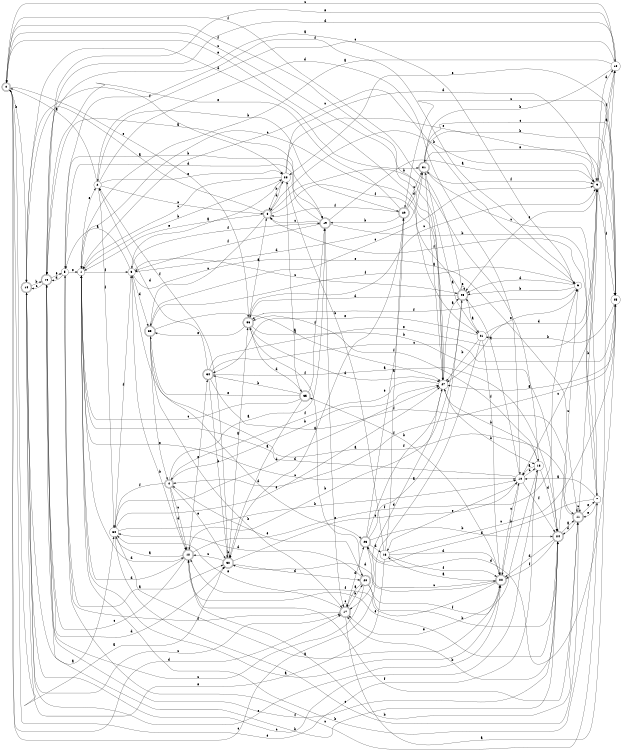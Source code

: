 digraph n30_1 {
__start0 [label="" shape="none"];

rankdir=LR;
size="8,5";

s0 [style="rounded,filled", color="black", fillcolor="white" shape="doublecircle", label="0"];
s1 [style="filled", color="black", fillcolor="white" shape="circle", label="1"];
s2 [style="filled", color="black", fillcolor="white" shape="circle", label="2"];
s3 [style="filled", color="black", fillcolor="white" shape="circle", label="3"];
s4 [style="rounded,filled", color="black", fillcolor="white" shape="doublecircle", label="4"];
s5 [style="filled", color="black", fillcolor="white" shape="circle", label="5"];
s6 [style="filled", color="black", fillcolor="white" shape="circle", label="6"];
s7 [style="filled", color="black", fillcolor="white" shape="circle", label="7"];
s8 [style="rounded,filled", color="black", fillcolor="white" shape="doublecircle", label="8"];
s9 [style="rounded,filled", color="black", fillcolor="white" shape="doublecircle", label="9"];
s10 [style="filled", color="black", fillcolor="white" shape="circle", label="10"];
s11 [style="rounded,filled", color="black", fillcolor="white" shape="doublecircle", label="11"];
s12 [style="rounded,filled", color="black", fillcolor="white" shape="doublecircle", label="12"];
s13 [style="filled", color="black", fillcolor="white" shape="circle", label="13"];
s14 [style="rounded,filled", color="black", fillcolor="white" shape="doublecircle", label="14"];
s15 [style="rounded,filled", color="black", fillcolor="white" shape="doublecircle", label="15"];
s16 [style="filled", color="black", fillcolor="white" shape="circle", label="16"];
s17 [style="rounded,filled", color="black", fillcolor="white" shape="doublecircle", label="17"];
s18 [style="filled", color="black", fillcolor="white" shape="circle", label="18"];
s19 [style="rounded,filled", color="black", fillcolor="white" shape="doublecircle", label="19"];
s20 [style="rounded,filled", color="black", fillcolor="white" shape="doublecircle", label="20"];
s21 [style="filled", color="black", fillcolor="white" shape="circle", label="21"];
s22 [style="rounded,filled", color="black", fillcolor="white" shape="doublecircle", label="22"];
s23 [style="rounded,filled", color="black", fillcolor="white" shape="doublecircle", label="23"];
s24 [style="rounded,filled", color="black", fillcolor="white" shape="doublecircle", label="24"];
s25 [style="filled", color="black", fillcolor="white" shape="circle", label="25"];
s26 [style="rounded,filled", color="black", fillcolor="white" shape="doublecircle", label="26"];
s27 [style="filled", color="black", fillcolor="white" shape="circle", label="27"];
s28 [style="filled", color="black", fillcolor="white" shape="circle", label="28"];
s29 [style="rounded,filled", color="black", fillcolor="white" shape="doublecircle", label="29"];
s30 [style="filled", color="black", fillcolor="white" shape="circle", label="30"];
s31 [style="rounded,filled", color="black", fillcolor="white" shape="doublecircle", label="31"];
s32 [style="rounded,filled", color="black", fillcolor="white" shape="doublecircle", label="32"];
s33 [style="rounded,filled", color="black", fillcolor="white" shape="doublecircle", label="33"];
s34 [style="rounded,filled", color="black", fillcolor="white" shape="doublecircle", label="34"];
s35 [style="rounded,filled", color="black", fillcolor="white" shape="doublecircle", label="35"];
s36 [style="rounded,filled", color="black", fillcolor="white" shape="doublecircle", label="36"];
s0 -> s32 [label="a"];
s0 -> s14 [label="b"];
s0 -> s18 [label="c"];
s0 -> s17 [label="d"];
s0 -> s36 [label="e"];
s0 -> s27 [label="f"];
s1 -> s22 [label="a"];
s1 -> s28 [label="b"];
s1 -> s10 [label="c"];
s1 -> s12 [label="d"];
s1 -> s2 [label="e"];
s1 -> s3 [label="f"];
s2 -> s0 [label="a"];
s2 -> s29 [label="b"];
s2 -> s8 [label="c"];
s2 -> s10 [label="d"];
s2 -> s28 [label="e"];
s2 -> s30 [label="f"];
s3 -> s5 [label="a"];
s3 -> s12 [label="b"];
s3 -> s26 [label="c"];
s3 -> s33 [label="d"];
s3 -> s11 [label="e"];
s3 -> s19 [label="f"];
s4 -> s19 [label="a"];
s4 -> s27 [label="b"];
s4 -> s12 [label="c"];
s4 -> s12 [label="d"];
s4 -> s32 [label="e"];
s4 -> s30 [label="f"];
s5 -> s32 [label="a"];
s5 -> s19 [label="b"];
s5 -> s7 [label="c"];
s5 -> s15 [label="d"];
s5 -> s1 [label="e"];
s5 -> s6 [label="f"];
s6 -> s15 [label="a"];
s6 -> s26 [label="b"];
s6 -> s1 [label="c"];
s6 -> s26 [label="d"];
s6 -> s27 [label="e"];
s6 -> s36 [label="f"];
s7 -> s10 [label="a"];
s7 -> s1 [label="b"];
s7 -> s31 [label="c"];
s7 -> s23 [label="d"];
s7 -> s11 [label="e"];
s7 -> s8 [label="f"];
s8 -> s14 [label="a"];
s8 -> s13 [label="b"];
s8 -> s33 [label="c"];
s8 -> s28 [label="d"];
s8 -> s1 [label="e"];
s8 -> s21 [label="f"];
s9 -> s18 [label="a"];
s9 -> s8 [label="b"];
s9 -> s10 [label="c"];
s9 -> s18 [label="d"];
s9 -> s26 [label="e"];
s9 -> s25 [label="f"];
s10 -> s26 [label="a"];
s10 -> s22 [label="b"];
s10 -> s13 [label="c"];
s10 -> s1 [label="d"];
s10 -> s16 [label="e"];
s10 -> s24 [label="f"];
s11 -> s3 [label="a"];
s11 -> s9 [label="b"];
s11 -> s11 [label="c"];
s11 -> s24 [label="d"];
s11 -> s7 [label="e"];
s11 -> s12 [label="f"];
s12 -> s30 [label="a"];
s12 -> s11 [label="b"];
s12 -> s15 [label="c"];
s12 -> s1 [label="d"];
s12 -> s34 [label="e"];
s12 -> s6 [label="f"];
s13 -> s10 [label="a"];
s13 -> s27 [label="b"];
s13 -> s14 [label="c"];
s13 -> s24 [label="d"];
s13 -> s0 [label="e"];
s13 -> s36 [label="f"];
s14 -> s30 [label="a"];
s14 -> s15 [label="b"];
s14 -> s17 [label="c"];
s14 -> s31 [label="d"];
s14 -> s22 [label="e"];
s14 -> s28 [label="f"];
s15 -> s19 [label="a"];
s15 -> s24 [label="b"];
s15 -> s14 [label="c"];
s15 -> s32 [label="d"];
s15 -> s5 [label="e"];
s15 -> s24 [label="f"];
s16 -> s29 [label="a"];
s16 -> s28 [label="b"];
s16 -> s25 [label="c"];
s16 -> s22 [label="d"];
s16 -> s14 [label="e"];
s16 -> s22 [label="f"];
s17 -> s18 [label="a"];
s17 -> s20 [label="b"];
s17 -> s17 [label="c"];
s17 -> s23 [label="d"];
s17 -> s30 [label="e"];
s17 -> s5 [label="f"];
s18 -> s1 [label="a"];
s18 -> s31 [label="b"];
s18 -> s2 [label="c"];
s18 -> s15 [label="d"];
s18 -> s15 [label="e"];
s18 -> s9 [label="f"];
s19 -> s9 [label="a"];
s19 -> s7 [label="b"];
s19 -> s8 [label="c"];
s19 -> s5 [label="d"];
s19 -> s17 [label="e"];
s19 -> s3 [label="f"];
s20 -> s17 [label="a"];
s20 -> s24 [label="b"];
s20 -> s15 [label="c"];
s20 -> s30 [label="d"];
s20 -> s4 [label="e"];
s20 -> s13 [label="f"];
s21 -> s31 [label="a"];
s21 -> s27 [label="b"];
s21 -> s0 [label="c"];
s21 -> s9 [label="d"];
s21 -> s34 [label="e"];
s21 -> s22 [label="f"];
s22 -> s16 [label="a"];
s22 -> s35 [label="b"];
s22 -> s10 [label="c"];
s22 -> s32 [label="d"];
s22 -> s17 [label="e"];
s22 -> s12 [label="f"];
s23 -> s26 [label="a"];
s23 -> s24 [label="b"];
s23 -> s22 [label="c"];
s23 -> s16 [label="d"];
s23 -> s29 [label="e"];
s23 -> s27 [label="f"];
s24 -> s11 [label="a"];
s24 -> s17 [label="b"];
s24 -> s6 [label="c"];
s24 -> s22 [label="d"];
s24 -> s12 [label="e"];
s24 -> s22 [label="f"];
s25 -> s27 [label="a"];
s25 -> s21 [label="b"];
s25 -> s29 [label="c"];
s25 -> s23 [label="d"];
s25 -> s28 [label="e"];
s25 -> s4 [label="f"];
s26 -> s21 [label="a"];
s26 -> s12 [label="b"];
s26 -> s1 [label="c"];
s26 -> s36 [label="d"];
s26 -> s26 [label="e"];
s26 -> s0 [label="f"];
s27 -> s26 [label="a"];
s27 -> s13 [label="b"];
s27 -> s0 [label="c"];
s27 -> s17 [label="d"];
s27 -> s0 [label="e"];
s27 -> s4 [label="f"];
s28 -> s3 [label="a"];
s28 -> s8 [label="b"];
s28 -> s1 [label="c"];
s28 -> s9 [label="d"];
s28 -> s9 [label="e"];
s28 -> s35 [label="f"];
s29 -> s32 [label="a"];
s29 -> s19 [label="b"];
s29 -> s31 [label="c"];
s29 -> s31 [label="d"];
s29 -> s15 [label="e"];
s29 -> s8 [label="f"];
s30 -> s22 [label="a"];
s30 -> s10 [label="b"];
s30 -> s11 [label="c"];
s30 -> s27 [label="d"];
s30 -> s27 [label="e"];
s30 -> s3 [label="f"];
s31 -> s27 [label="a"];
s31 -> s25 [label="b"];
s31 -> s25 [label="c"];
s31 -> s3 [label="d"];
s31 -> s25 [label="e"];
s31 -> s9 [label="f"];
s32 -> s36 [label="a"];
s32 -> s32 [label="b"];
s32 -> s12 [label="c"];
s32 -> s20 [label="d"];
s32 -> s10 [label="e"];
s32 -> s2 [label="f"];
s33 -> s27 [label="a"];
s33 -> s17 [label="b"];
s33 -> s9 [label="c"];
s33 -> s23 [label="d"];
s33 -> s4 [label="e"];
s33 -> s6 [label="f"];
s34 -> s24 [label="a"];
s34 -> s32 [label="b"];
s34 -> s25 [label="c"];
s34 -> s2 [label="d"];
s34 -> s9 [label="e"];
s34 -> s11 [label="f"];
s35 -> s32 [label="a"];
s35 -> s34 [label="b"];
s35 -> s1 [label="c"];
s35 -> s36 [label="d"];
s35 -> s33 [label="e"];
s35 -> s19 [label="f"];
s36 -> s8 [label="a"];
s36 -> s24 [label="b"];
s36 -> s9 [label="c"];
s36 -> s27 [label="d"];
s36 -> s33 [label="e"];
s36 -> s20 [label="f"];

}